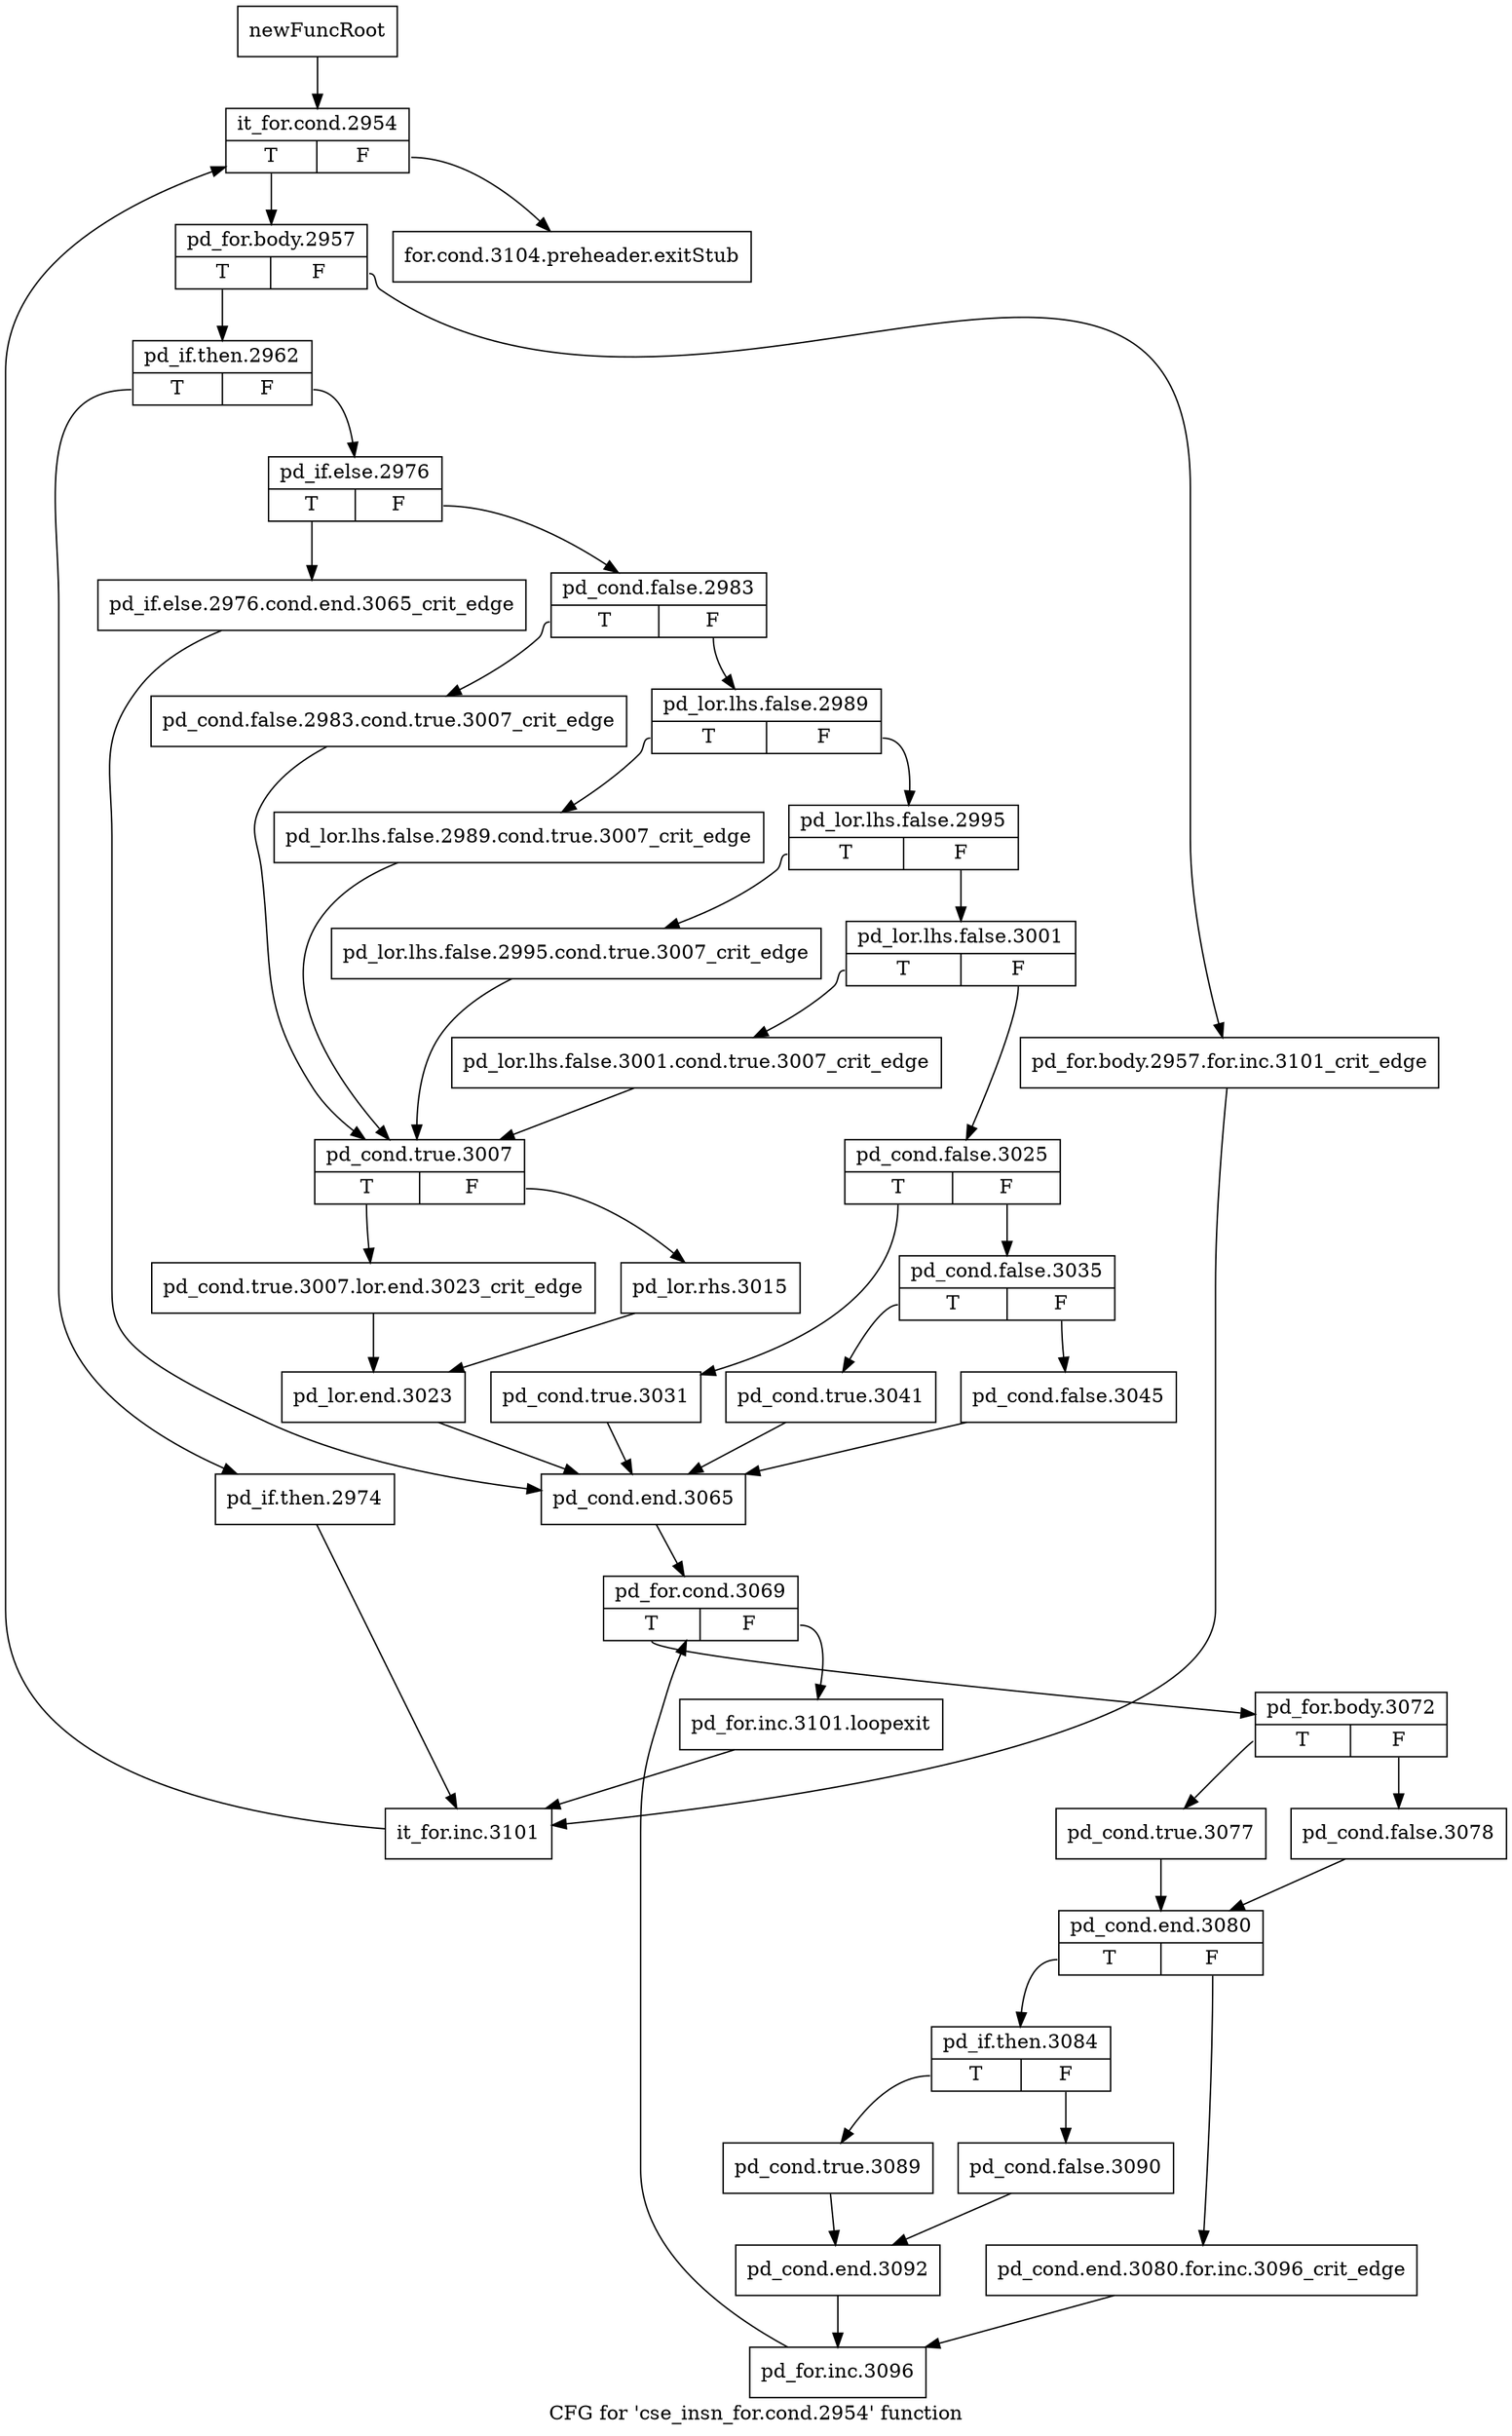 digraph "CFG for 'cse_insn_for.cond.2954' function" {
	label="CFG for 'cse_insn_for.cond.2954' function";

	Node0xa81af20 [shape=record,label="{newFuncRoot}"];
	Node0xa81af20 -> Node0xa841d10;
	Node0xa81af70 [shape=record,label="{for.cond.3104.preheader.exitStub}"];
	Node0xa841d10 [shape=record,label="{it_for.cond.2954|{<s0>T|<s1>F}}"];
	Node0xa841d10:s0 -> Node0xa841d60;
	Node0xa841d10:s1 -> Node0xa81af70;
	Node0xa841d60 [shape=record,label="{pd_for.body.2957|{<s0>T|<s1>F}}"];
	Node0xa841d60:s0 -> Node0xa841e00;
	Node0xa841d60:s1 -> Node0xa841db0;
	Node0xa841db0 [shape=record,label="{pd_for.body.2957.for.inc.3101_crit_edge}"];
	Node0xa841db0 -> Node0xa8428a0;
	Node0xa841e00 [shape=record,label="{pd_if.then.2962|{<s0>T|<s1>F}}"];
	Node0xa841e00:s0 -> Node0xa842850;
	Node0xa841e00:s1 -> Node0xa841e50;
	Node0xa841e50 [shape=record,label="{pd_if.else.2976|{<s0>T|<s1>F}}"];
	Node0xa841e50:s0 -> Node0xa8423f0;
	Node0xa841e50:s1 -> Node0xa841ea0;
	Node0xa841ea0 [shape=record,label="{pd_cond.false.2983|{<s0>T|<s1>F}}"];
	Node0xa841ea0:s0 -> Node0xa842260;
	Node0xa841ea0:s1 -> Node0xa841ef0;
	Node0xa841ef0 [shape=record,label="{pd_lor.lhs.false.2989|{<s0>T|<s1>F}}"];
	Node0xa841ef0:s0 -> Node0xa842210;
	Node0xa841ef0:s1 -> Node0xa841f40;
	Node0xa841f40 [shape=record,label="{pd_lor.lhs.false.2995|{<s0>T|<s1>F}}"];
	Node0xa841f40:s0 -> Node0xa8421c0;
	Node0xa841f40:s1 -> Node0xa841f90;
	Node0xa841f90 [shape=record,label="{pd_lor.lhs.false.3001|{<s0>T|<s1>F}}"];
	Node0xa841f90:s0 -> Node0xa842170;
	Node0xa841f90:s1 -> Node0xa841fe0;
	Node0xa841fe0 [shape=record,label="{pd_cond.false.3025|{<s0>T|<s1>F}}"];
	Node0xa841fe0:s0 -> Node0xa842120;
	Node0xa841fe0:s1 -> Node0xa842030;
	Node0xa842030 [shape=record,label="{pd_cond.false.3035|{<s0>T|<s1>F}}"];
	Node0xa842030:s0 -> Node0xa8420d0;
	Node0xa842030:s1 -> Node0xa842080;
	Node0xa842080 [shape=record,label="{pd_cond.false.3045}"];
	Node0xa842080 -> Node0xa842440;
	Node0xa8420d0 [shape=record,label="{pd_cond.true.3041}"];
	Node0xa8420d0 -> Node0xa842440;
	Node0xa842120 [shape=record,label="{pd_cond.true.3031}"];
	Node0xa842120 -> Node0xa842440;
	Node0xa842170 [shape=record,label="{pd_lor.lhs.false.3001.cond.true.3007_crit_edge}"];
	Node0xa842170 -> Node0xa8422b0;
	Node0xa8421c0 [shape=record,label="{pd_lor.lhs.false.2995.cond.true.3007_crit_edge}"];
	Node0xa8421c0 -> Node0xa8422b0;
	Node0xa842210 [shape=record,label="{pd_lor.lhs.false.2989.cond.true.3007_crit_edge}"];
	Node0xa842210 -> Node0xa8422b0;
	Node0xa842260 [shape=record,label="{pd_cond.false.2983.cond.true.3007_crit_edge}"];
	Node0xa842260 -> Node0xa8422b0;
	Node0xa8422b0 [shape=record,label="{pd_cond.true.3007|{<s0>T|<s1>F}}"];
	Node0xa8422b0:s0 -> Node0xa842350;
	Node0xa8422b0:s1 -> Node0xa842300;
	Node0xa842300 [shape=record,label="{pd_lor.rhs.3015}"];
	Node0xa842300 -> Node0xa8423a0;
	Node0xa842350 [shape=record,label="{pd_cond.true.3007.lor.end.3023_crit_edge}"];
	Node0xa842350 -> Node0xa8423a0;
	Node0xa8423a0 [shape=record,label="{pd_lor.end.3023}"];
	Node0xa8423a0 -> Node0xa842440;
	Node0xa8423f0 [shape=record,label="{pd_if.else.2976.cond.end.3065_crit_edge}"];
	Node0xa8423f0 -> Node0xa842440;
	Node0xa842440 [shape=record,label="{pd_cond.end.3065}"];
	Node0xa842440 -> Node0xa842490;
	Node0xa842490 [shape=record,label="{pd_for.cond.3069|{<s0>T|<s1>F}}"];
	Node0xa842490:s0 -> Node0xa842530;
	Node0xa842490:s1 -> Node0xa8424e0;
	Node0xa8424e0 [shape=record,label="{pd_for.inc.3101.loopexit}"];
	Node0xa8424e0 -> Node0xa8428a0;
	Node0xa842530 [shape=record,label="{pd_for.body.3072|{<s0>T|<s1>F}}"];
	Node0xa842530:s0 -> Node0xa8425d0;
	Node0xa842530:s1 -> Node0xa842580;
	Node0xa842580 [shape=record,label="{pd_cond.false.3078}"];
	Node0xa842580 -> Node0xa842620;
	Node0xa8425d0 [shape=record,label="{pd_cond.true.3077}"];
	Node0xa8425d0 -> Node0xa842620;
	Node0xa842620 [shape=record,label="{pd_cond.end.3080|{<s0>T|<s1>F}}"];
	Node0xa842620:s0 -> Node0xa8426c0;
	Node0xa842620:s1 -> Node0xa842670;
	Node0xa842670 [shape=record,label="{pd_cond.end.3080.for.inc.3096_crit_edge}"];
	Node0xa842670 -> Node0xa842800;
	Node0xa8426c0 [shape=record,label="{pd_if.then.3084|{<s0>T|<s1>F}}"];
	Node0xa8426c0:s0 -> Node0xa842760;
	Node0xa8426c0:s1 -> Node0xa842710;
	Node0xa842710 [shape=record,label="{pd_cond.false.3090}"];
	Node0xa842710 -> Node0xa8427b0;
	Node0xa842760 [shape=record,label="{pd_cond.true.3089}"];
	Node0xa842760 -> Node0xa8427b0;
	Node0xa8427b0 [shape=record,label="{pd_cond.end.3092}"];
	Node0xa8427b0 -> Node0xa842800;
	Node0xa842800 [shape=record,label="{pd_for.inc.3096}"];
	Node0xa842800 -> Node0xa842490;
	Node0xa842850 [shape=record,label="{pd_if.then.2974}"];
	Node0xa842850 -> Node0xa8428a0;
	Node0xa8428a0 [shape=record,label="{it_for.inc.3101}"];
	Node0xa8428a0 -> Node0xa841d10;
}
